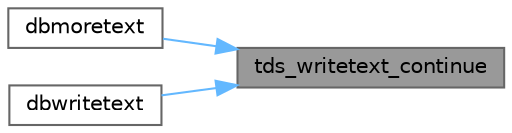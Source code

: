 digraph "tds_writetext_continue"
{
 // LATEX_PDF_SIZE
  bgcolor="transparent";
  edge [fontname=Helvetica,fontsize=10,labelfontname=Helvetica,labelfontsize=10];
  node [fontname=Helvetica,fontsize=10,shape=box,height=0.2,width=0.4];
  rankdir="RL";
  Node1 [id="Node000001",label="tds_writetext_continue",height=0.2,width=0.4,color="gray40", fillcolor="grey60", style="filled", fontcolor="black",tooltip="Send some data in the writetext request started by tds_writetext_start."];
  Node1 -> Node2 [id="edge1_Node000001_Node000002",dir="back",color="steelblue1",style="solid",tooltip=" "];
  Node2 [id="Node000002",label="dbmoretext",height=0.2,width=0.4,color="grey40", fillcolor="white", style="filled",URL="$a00575.html#ga6f13381522a1fa0b6ce2c15378088cdd",tooltip="Send chunk of a text/image value to the server."];
  Node1 -> Node3 [id="edge2_Node000001_Node000003",dir="back",color="steelblue1",style="solid",tooltip=" "];
  Node3 [id="Node000003",label="dbwritetext",height=0.2,width=0.4,color="grey40", fillcolor="white", style="filled",URL="$a00575.html#ga548153eb2eae76c48aa9d4b72258dc1c",tooltip="Send text or image data to the server."];
}
